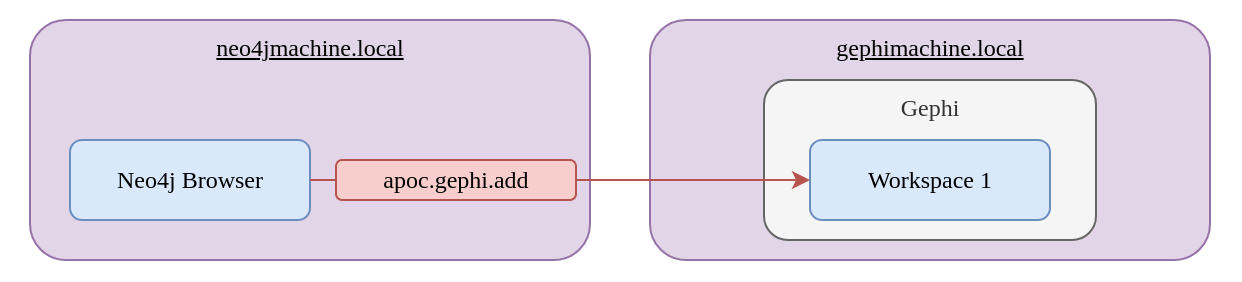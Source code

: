 <mxfile version="13.0.3" type="device"><diagram id="41aqAfnOuc2-dALXkEg7" name="Page-1"><mxGraphModel dx="938" dy="632" grid="1" gridSize="10" guides="1" tooltips="1" connect="1" arrows="1" fold="1" page="1" pageScale="1" pageWidth="827" pageHeight="1169" math="0" shadow="0" extFonts="Poppins^https://fonts.googleapis.com/css?family=Poppins"><root><mxCell id="0"/><mxCell id="1" parent="0"/><mxCell id="RuCBArQhZGf5ktoBTzYd-1" value="" style="rounded=1;whiteSpace=wrap;html=1;strokeColor=none;fillColor=#FFFFFF80;" parent="1" vertex="1"><mxGeometry x="35" y="150" width="620" height="140" as="geometry"/></mxCell><mxCell id="77gWQzdAbetFpYvrUNKe-2" value="&lt;font face=&quot;Poppins&quot;&gt;&lt;u&gt;gephimachine.local&lt;/u&gt;&lt;/font&gt;" style="rounded=1;whiteSpace=wrap;html=1;verticalAlign=top;fillColor=#e1d5e7;strokeColor=#9673a6;" parent="1" vertex="1"><mxGeometry x="360" y="160" width="280" height="120" as="geometry"/></mxCell><mxCell id="vI04M90rNkeKi16R-pp--2" value="&lt;font face=&quot;Poppins&quot;&gt;Gephi&lt;/font&gt;" style="rounded=1;whiteSpace=wrap;html=1;fillColor=#f5f5f5;strokeColor=#666666;fontColor=#333333;verticalAlign=top;" vertex="1" parent="1"><mxGeometry x="417" y="190" width="166" height="80" as="geometry"/></mxCell><mxCell id="vI04M90rNkeKi16R-pp--1" value="&lt;font face=&quot;Poppins&quot;&gt;&lt;u&gt;neo4jmachine.local&lt;/u&gt;&lt;/font&gt;" style="rounded=1;whiteSpace=wrap;html=1;verticalAlign=top;fillColor=#e1d5e7;strokeColor=#9673a6;" vertex="1" parent="1"><mxGeometry x="50" y="160" width="280" height="120" as="geometry"/></mxCell><mxCell id="77gWQzdAbetFpYvrUNKe-1" value="&lt;font face=&quot;Poppins&quot;&gt;Neo4j Browser&lt;/font&gt;" style="rounded=1;whiteSpace=wrap;html=1;fillColor=#dae8fc;strokeColor=#6c8ebf;" parent="1" vertex="1"><mxGeometry x="70" y="220" width="120" height="40" as="geometry"/></mxCell><mxCell id="77gWQzdAbetFpYvrUNKe-3" value="&lt;font face=&quot;Poppins&quot;&gt;Workspace 1&lt;/font&gt;" style="rounded=1;whiteSpace=wrap;html=1;fillColor=#dae8fc;strokeColor=#6c8ebf;" parent="1" vertex="1"><mxGeometry x="440" y="220" width="120" height="40" as="geometry"/></mxCell><mxCell id="77gWQzdAbetFpYvrUNKe-5" style="edgeStyle=none;rounded=0;orthogonalLoop=1;jettySize=auto;html=1;exitX=1;exitY=0.5;exitDx=0;exitDy=0;entryX=0;entryY=0.5;entryDx=0;entryDy=0;fillColor=#f8cecc;strokeColor=#b85450;" parent="1" source="RuCBArQhZGf5ktoBTzYd-4" target="77gWQzdAbetFpYvrUNKe-3" edge="1"><mxGeometry relative="1" as="geometry"/></mxCell><mxCell id="RuCBArQhZGf5ktoBTzYd-4" value="apoc.gephi.add" style="rounded=1;whiteSpace=wrap;html=1;fillColor=#f8cecc;fontFamily=Poppins;FType=g;strokeColor=#b85450;" parent="1" vertex="1"><mxGeometry x="203" y="230" width="120" height="20" as="geometry"/></mxCell><mxCell id="RuCBArQhZGf5ktoBTzYd-5" style="edgeStyle=none;orthogonalLoop=1;jettySize=auto;html=1;exitX=1;exitY=0.5;exitDx=0;exitDy=0;entryX=0;entryY=0.5;entryDx=0;entryDy=0;fillColor=#f8cecc;strokeColor=#b85450;endArrow=none;endFill=0;curved=1;" parent="1" source="77gWQzdAbetFpYvrUNKe-1" target="RuCBArQhZGf5ktoBTzYd-4" edge="1"><mxGeometry relative="1" as="geometry"><mxPoint x="250" y="220" as="sourcePoint"/><mxPoint x="440" y="240" as="targetPoint"/><Array as="points"/></mxGeometry></mxCell></root></mxGraphModel></diagram></mxfile>